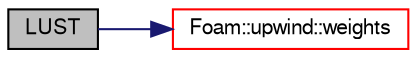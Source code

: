 digraph "LUST"
{
  bgcolor="transparent";
  edge [fontname="FreeSans",fontsize="10",labelfontname="FreeSans",labelfontsize="10"];
  node [fontname="FreeSans",fontsize="10",shape=record];
  rankdir="LR";
  Node2 [label="LUST",height=0.2,width=0.4,color="black", fillcolor="grey75", style="filled", fontcolor="black"];
  Node2 -> Node3 [color="midnightblue",fontsize="10",style="solid",fontname="FreeSans"];
  Node3 [label="Foam::upwind::weights",height=0.2,width=0.4,color="red",URL="$a23086.html#a46909285c6e43260aec062b424b0b741",tooltip="Return the interpolation weighting factors. "];
}
